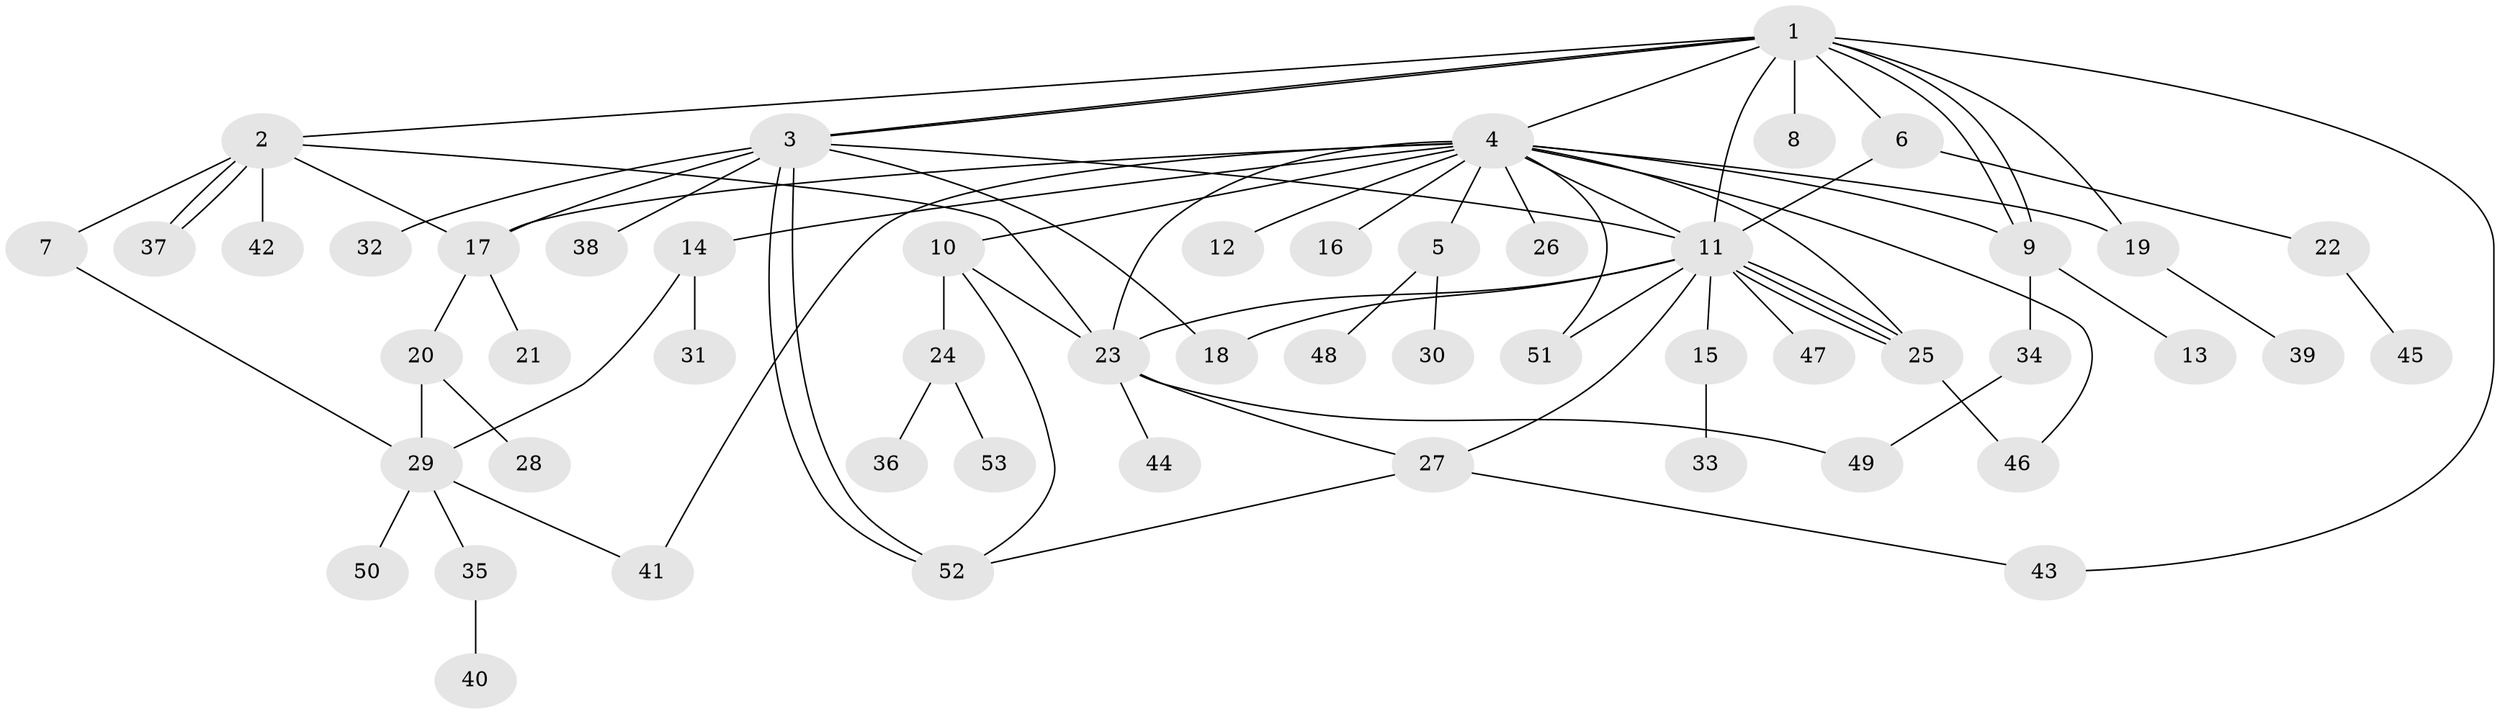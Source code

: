 // Generated by graph-tools (version 1.1) at 2025/49/03/09/25 03:49:54]
// undirected, 53 vertices, 80 edges
graph export_dot {
graph [start="1"]
  node [color=gray90,style=filled];
  1;
  2;
  3;
  4;
  5;
  6;
  7;
  8;
  9;
  10;
  11;
  12;
  13;
  14;
  15;
  16;
  17;
  18;
  19;
  20;
  21;
  22;
  23;
  24;
  25;
  26;
  27;
  28;
  29;
  30;
  31;
  32;
  33;
  34;
  35;
  36;
  37;
  38;
  39;
  40;
  41;
  42;
  43;
  44;
  45;
  46;
  47;
  48;
  49;
  50;
  51;
  52;
  53;
  1 -- 2;
  1 -- 3;
  1 -- 3;
  1 -- 4;
  1 -- 6;
  1 -- 8;
  1 -- 9;
  1 -- 9;
  1 -- 11;
  1 -- 19;
  1 -- 43;
  2 -- 7;
  2 -- 17;
  2 -- 23;
  2 -- 37;
  2 -- 37;
  2 -- 42;
  3 -- 11;
  3 -- 17;
  3 -- 18;
  3 -- 32;
  3 -- 38;
  3 -- 52;
  3 -- 52;
  4 -- 5;
  4 -- 9;
  4 -- 10;
  4 -- 11;
  4 -- 12;
  4 -- 14;
  4 -- 16;
  4 -- 17;
  4 -- 19;
  4 -- 23;
  4 -- 25;
  4 -- 26;
  4 -- 41;
  4 -- 46;
  4 -- 51;
  5 -- 30;
  5 -- 48;
  6 -- 11;
  6 -- 22;
  7 -- 29;
  9 -- 13;
  9 -- 34;
  10 -- 23;
  10 -- 24;
  10 -- 52;
  11 -- 15;
  11 -- 18;
  11 -- 23;
  11 -- 25;
  11 -- 25;
  11 -- 25;
  11 -- 27;
  11 -- 47;
  11 -- 51;
  14 -- 29;
  14 -- 31;
  15 -- 33;
  17 -- 20;
  17 -- 21;
  19 -- 39;
  20 -- 28;
  20 -- 29;
  22 -- 45;
  23 -- 27;
  23 -- 44;
  23 -- 49;
  24 -- 36;
  24 -- 53;
  25 -- 46;
  27 -- 43;
  27 -- 52;
  29 -- 35;
  29 -- 41;
  29 -- 50;
  34 -- 49;
  35 -- 40;
}
